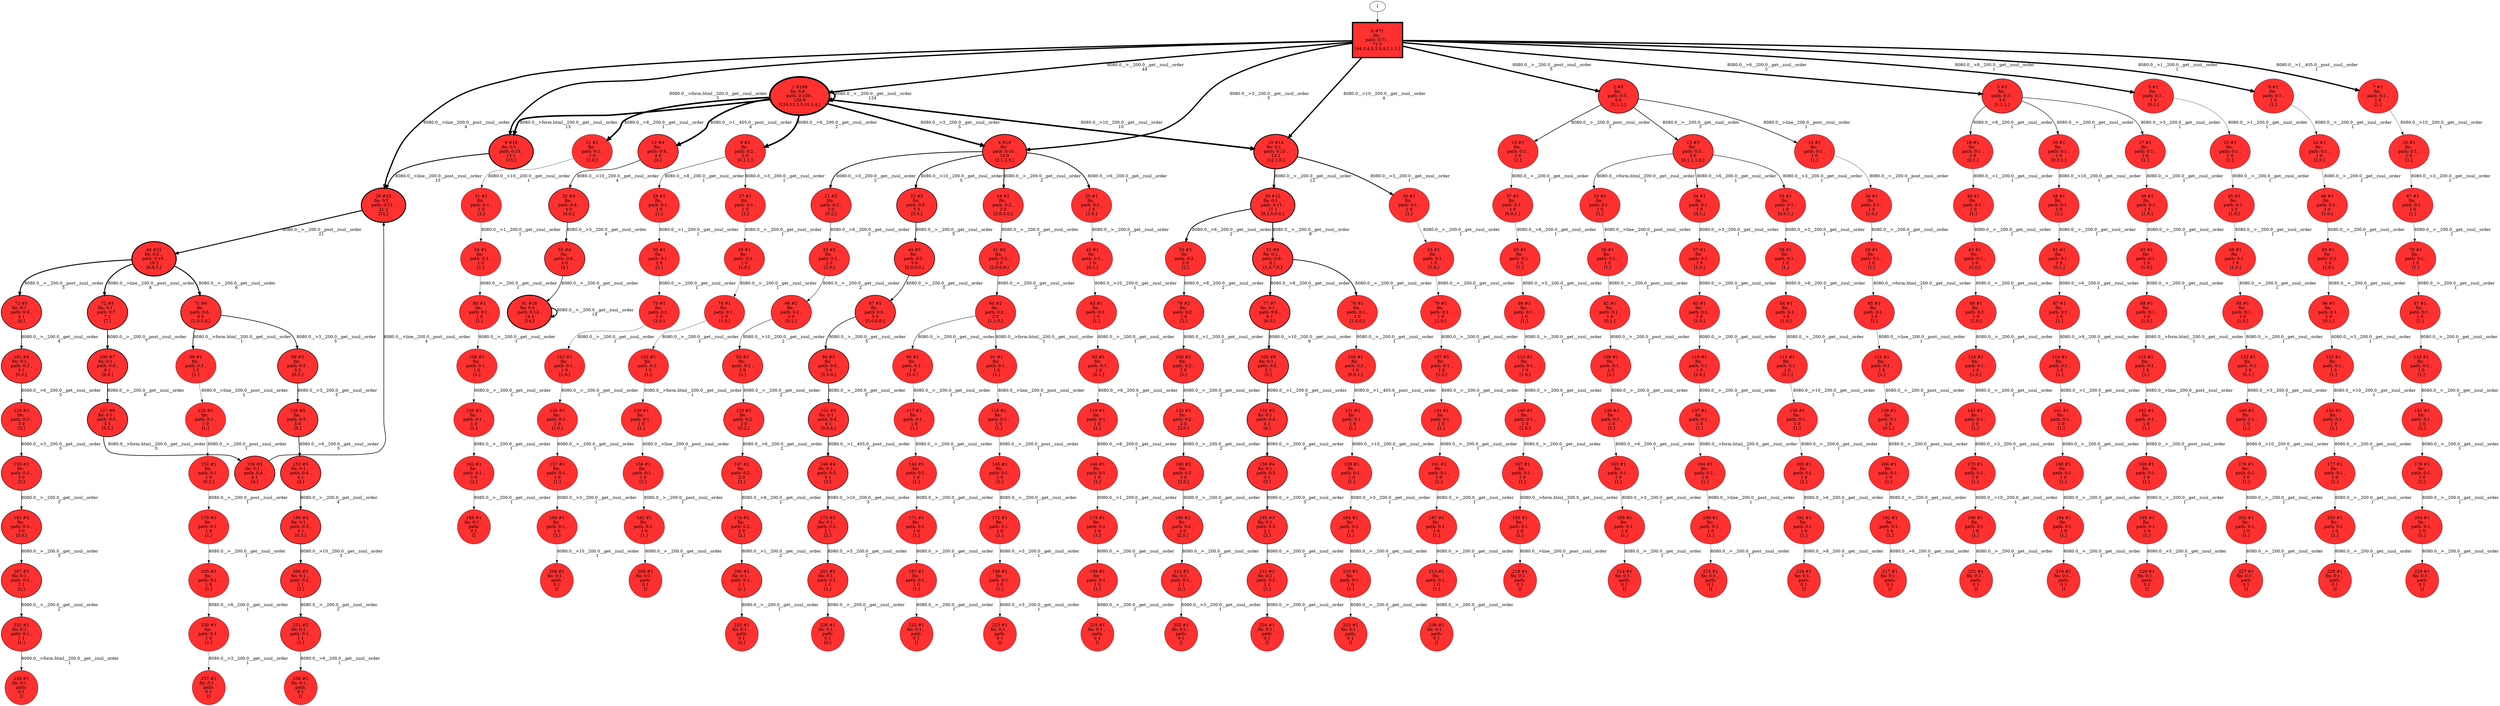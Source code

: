 // produced with flexfringe // 
digraph DFA {
	0 [label="root" shape=box];
		I -> 0;
	0 [ label="0 #71
fin: 
 path: 0:71 , 
71 0
[44,3,4,5,3,5,4,1,1,1,]" , style=filled, fillcolor="firebrick1", width=1.66329, height=1.66329, penwidth=4.27667];
		0 -> 1 [label="8080.0__>__200.0__get__zuul__order
44 " , penwidth=4.27667 ];
		0 -> 8 [label="8080.0__>form.html__200.0__get__zuul__order
3 " , penwidth=4.27667 ];
		0 -> 26 [label="8080.0__>line__200.0__post__zuul__order
4 " , penwidth=4.27667 ];
		0 -> 2 [label="8080.0__>__200.0__post__zuul__order
5 " , penwidth=4.27667 ];
		0 -> 3 [label="8080.0__>6__200.0__get__zuul__order
3 " , penwidth=4.27667 ];
		0 -> 4 [label="8080.0__>3__200.0__get__zuul__order
5 " , penwidth=4.27667 ];
		0 -> 10 [label="8080.0__>10__200.0__get__zuul__order
4 " , penwidth=4.27667 ];
		0 -> 5 [label="8080.0__>8__200.0__get__zuul__order
1 " , penwidth=4.27667 ];
		0 -> 6 [label="8080.0__>1__200.0__get__zuul__order
1 " , penwidth=4.27667 ];
		0 -> 7 [label="8080.0__>1__405.0__post__zuul__order
1 " , penwidth=4.27667 ];
	1 [ label="1 #168
fin: 0:9 , 
 path: 0:159 , 
159 9
[124,13,2,5,10,1,4,]" , style=filled, fillcolor="firebrick1", width=1.81318, height=1.81318, penwidth=5.1299];
		1 -> 1 [label="8080.0__>__200.0__get__zuul__order
124 " , penwidth=5.1299 ];
		1 -> 8 [label="8080.0__>form.html__200.0__get__zuul__order
13 " , penwidth=5.1299 ];
		1 -> 9 [label="8080.0__>6__200.0__get__zuul__order
2 " , penwidth=5.1299 ];
		1 -> 4 [label="8080.0__>3__200.0__get__zuul__order
5 " , penwidth=5.1299 ];
		1 -> 10 [label="8080.0__>10__200.0__get__zuul__order
10 " , penwidth=5.1299 ];
		1 -> 11 [label="8080.0__>8__200.0__get__zuul__order
1 " , penwidth=5.1299 ];
		1 -> 12 [label="8080.0__>1__405.0__post__zuul__order
4 " , penwidth=5.1299 ];
	2 [ label="2 #5
fin: 
 path: 0:5 , 
5 0
[3,1,1,]" , style=filled, fillcolor="firebrick1", width=1.02667, height=1.02667, penwidth=1.79176];
		2 -> 13 [label="8080.0__>__200.0__get__zuul__order
3 " , penwidth=1.79176 ];
		2 -> 14 [label="8080.0__>line__200.0__post__zuul__order
1 " , penwidth=1.79176 ];
		2 -> 15 [label="8080.0__>__200.0__post__zuul__order
1 " , penwidth=1.79176 ];
	3 [ label="3 #3
fin: 
 path: 0:3 , 
3 0
[1,1,1,]" , style=filled, fillcolor="firebrick1", width=0.869742, height=0.869742, penwidth=1.38629];
		3 -> 16 [label="8080.0__>__200.0__get__zuul__order
1 " , penwidth=1.38629 ];
		3 -> 17 [label="8080.0__>3__200.0__get__zuul__order
1 " , penwidth=1.38629 ];
		3 -> 18 [label="8080.0__>8__200.0__get__zuul__order
1 " , penwidth=1.38629 ];
	4 [ label="4 #10
fin: 
 path: 0:10 , 
10 0
[2,1,2,5,]" , style=filled, fillcolor="firebrick1", width=1.22316, height=1.22316, penwidth=2.3979];
		4 -> 19 [label="8080.0__>__200.0__get__zuul__order
2 " , penwidth=2.3979 ];
		4 -> 20 [label="8080.0__>6__200.0__get__zuul__order
1 " , penwidth=2.3979 ];
		4 -> 21 [label="8080.0__>3__200.0__get__zuul__order
2 " , penwidth=2.3979 ];
		4 -> 22 [label="8080.0__>10__200.0__get__zuul__order
5 " , penwidth=2.3979 ];
	5 [ label="5 #1
fin: 
 path: 0:1 , 
1 0
[0,1,]" , style=filled, fillcolor="firebrick1", width=0.526589, height=0.526589, penwidth=0.693147];
		5 -> 23 [label="8080.0__>1__200.0__get__zuul__order
1 " , penwidth=0.693147 ];
	6 [ label="6 #1
fin: 
 path: 0:1 , 
1 0
[1,]" , style=filled, fillcolor="firebrick1", width=0.526589, height=0.526589, penwidth=0.693147];
		6 -> 24 [label="8080.0__>__200.0__get__zuul__order
1 " , penwidth=0.693147 ];
	7 [ label="7 #1
fin: 
 path: 0:1 , 
1 0
[1,]" , style=filled, fillcolor="firebrick1", width=0.526589, height=0.526589, penwidth=0.693147];
		7 -> 25 [label="8080.0__>10__200.0__get__zuul__order
1 " , penwidth=0.693147 ];
	8 [ label="8 #16
fin: 0:1 , 
 path: 0:15 , 
15 1
[15,]" , style=filled, fillcolor="firebrick1", width=1.3437, height=1.3437, penwidth=2.83321];
		8 -> 26 [label="8080.0__>line__200.0__post__zuul__order
15 " , penwidth=2.83321 ];
	9 [ label="9 #2
fin: 
 path: 0:2 , 
2 0
[0,1,1,]" , style=filled, fillcolor="firebrick1", width=0.741276, height=0.741276, penwidth=1.09861];
		9 -> 27 [label="8080.0__>3__200.0__get__zuul__order
1 " , penwidth=1.09861 ];
		9 -> 28 [label="8080.0__>8__200.0__get__zuul__order
1 " , penwidth=1.09861 ];
	10 [ label="10 #14
fin: 0:1 , 
 path: 0:13 , 
13 1
[12,1,0,]" , style=filled, fillcolor="firebrick1", width=1.31051, height=1.31051, penwidth=2.70805];
		10 -> 29 [label="8080.0__>__200.0__get__zuul__order
12 " , penwidth=2.70805 ];
		10 -> 30 [label="8080.0__>3__200.0__get__zuul__order
1 " , penwidth=2.70805 ];
	12 [ label="12 #4
fin: 
 path: 0:4 , 
4 0
[4,]" , style=filled, fillcolor="firebrick1", width=0.959135, height=0.959135, penwidth=1.60944];
		12 -> 32 [label="8080.0__>10__200.0__get__zuul__order
4 " , penwidth=1.60944 ];
	13 [ label="13 #3
fin: 
 path: 0:3 , 
3 0
[0,1,1,1,0,]" , style=filled, fillcolor="firebrick1", width=0.869742, height=0.869742, penwidth=1.38629];
		13 -> 33 [label="8080.0__>form.html__200.0__get__zuul__order
1 " , penwidth=1.38629 ];
		13 -> 34 [label="8080.0__>6__200.0__get__zuul__order
1 " , penwidth=1.38629 ];
		13 -> 35 [label="8080.0__>3__200.0__get__zuul__order
1 " , penwidth=1.38629 ];
	14 [ label="14 #1
fin: 
 path: 0:1 , 
1 0
[1,]" , style=filled, fillcolor="firebrick1", width=0.526589, height=0.526589, penwidth=0.693147];
		14 -> 36 [label="8080.0__>__200.0__post__zuul__order
1 " , penwidth=0.693147 ];
	15 [ label="15 #1
fin: 
 path: 0:1 , 
1 0
[1,]" , style=filled, fillcolor="firebrick1", width=0.526589, height=0.526589, penwidth=0.693147];
		15 -> 37 [label="8080.0__>__200.0__get__zuul__order
1 " , penwidth=0.693147 ];
	16 [ label="16 #1
fin: 
 path: 0:1 , 
1 0
[0,0,1,]" , style=filled, fillcolor="firebrick1", width=0.526589, height=0.526589, penwidth=0.693147];
		16 -> 38 [label="8080.0__>10__200.0__get__zuul__order
1 " , penwidth=0.693147 ];
	17 [ label="17 #1
fin: 
 path: 0:1 , 
1 0
[1,]" , style=filled, fillcolor="firebrick1", width=0.526589, height=0.526589, penwidth=0.693147];
		17 -> 39 [label="8080.0__>__200.0__get__zuul__order
1 " , penwidth=0.693147 ];
	18 [ label="18 #1
fin: 
 path: 0:1 , 
1 0
[0,1,]" , style=filled, fillcolor="firebrick1", width=0.526589, height=0.526589, penwidth=0.693147];
		18 -> 40 [label="8080.0__>1__200.0__get__zuul__order
1 " , penwidth=0.693147 ];
	19 [ label="19 #2
fin: 
 path: 0:2 , 
2 0
[2,0,0,0,]" , style=filled, fillcolor="firebrick1", width=0.741276, height=0.741276, penwidth=1.09861];
		19 -> 41 [label="8080.0__>__200.0__get__zuul__order
2 " , penwidth=1.09861 ];
	20 [ label="20 #1
fin: 
 path: 0:1 , 
1 0
[1,0,]" , style=filled, fillcolor="firebrick1", width=0.526589, height=0.526589, penwidth=0.693147];
		20 -> 42 [label="8080.0__>__200.0__get__zuul__order
1 " , penwidth=0.693147 ];
	21 [ label="21 #2
fin: 
 path: 0:2 , 
2 0
[0,2,]" , style=filled, fillcolor="firebrick1", width=0.741276, height=0.741276, penwidth=1.09861];
		21 -> 43 [label="8080.0__>6__200.0__get__zuul__order
2 " , penwidth=1.09861 ];
	22 [ label="22 #5
fin: 
 path: 0:5 , 
5 0
[5,0,]" , style=filled, fillcolor="firebrick1", width=1.02667, height=1.02667, penwidth=1.79176];
		22 -> 44 [label="8080.0__>__200.0__get__zuul__order
5 " , penwidth=1.79176 ];
	30 [ label="30 #1
fin: 
 path: 0:1 , 
1 0
[1,]" , style=filled, fillcolor="firebrick1", width=0.526589, height=0.526589, penwidth=0.693147];
		30 -> 53 [label="8080.0__>__200.0__get__zuul__order
1 " , penwidth=0.693147 ];
	23 [ label="23 #1
fin: 
 path: 0:1 , 
1 0
[1,]" , style=filled, fillcolor="firebrick1", width=0.526589, height=0.526589, penwidth=0.693147];
		23 -> 45 [label="8080.0__>__200.0__get__zuul__order
1 " , penwidth=0.693147 ];
	24 [ label="24 #1
fin: 
 path: 0:1 , 
1 0
[1,0,]" , style=filled, fillcolor="firebrick1", width=0.526589, height=0.526589, penwidth=0.693147];
		24 -> 46 [label="8080.0__>__200.0__get__zuul__order
1 " , penwidth=0.693147 ];
	25 [ label="25 #1
fin: 
 path: 0:1 , 
1 0
[1,]" , style=filled, fillcolor="firebrick1", width=0.526589, height=0.526589, penwidth=0.693147];
		25 -> 47 [label="8080.0__>3__200.0__get__zuul__order
1 " , penwidth=0.693147 ];
	11 [ label="11 #1
fin: 
 path: 0:1 , 
1 0
[1,0,]" , style=filled, fillcolor="firebrick1", width=0.526589, height=0.526589, penwidth=0.693147];
		11 -> 31 [label="8080.0__>10__200.0__get__zuul__order
1 " , penwidth=0.693147 ];
	26 [ label="26 #23
fin: 0:2 , 
 path: 0:21 , 
21 2
[21,]" , style=filled, fillcolor="firebrick1", width=1.42985, height=1.42985, penwidth=3.17805];
		26 -> 48 [label="8080.0__>__200.0__post__zuul__order
21 " , penwidth=3.17805 ];
	27 [ label="27 #1
fin: 
 path: 0:1 , 
1 0
[1,]" , style=filled, fillcolor="firebrick1", width=0.526589, height=0.526589, penwidth=0.693147];
		27 -> 49 [label="8080.0__>__200.0__get__zuul__order
1 " , penwidth=0.693147 ];
	28 [ label="28 #1
fin: 
 path: 0:1 , 
1 0
[1,]" , style=filled, fillcolor="firebrick1", width=0.526589, height=0.526589, penwidth=0.693147];
		28 -> 50 [label="8080.0__>1__200.0__get__zuul__order
1 " , penwidth=0.693147 ];
	29 [ label="29 #12
fin: 0:1 , 
 path: 0:11 , 
11 1
[9,2,0,0,0,]" , style=filled, fillcolor="firebrick1", width=1.27115, height=1.27115, penwidth=2.56495];
		29 -> 51 [label="8080.0__>__200.0__get__zuul__order
9 " , penwidth=2.56495 ];
		29 -> 52 [label="8080.0__>6__200.0__get__zuul__order
2 " , penwidth=2.56495 ];
	32 [ label="32 #4
fin: 
 path: 0:4 , 
4 0
[4,0,]" , style=filled, fillcolor="firebrick1", width=0.959135, height=0.959135, penwidth=1.60944];
		32 -> 55 [label="8080.0__>3__200.0__get__zuul__order
4 " , penwidth=1.60944 ];
	33 [ label="33 #1
fin: 
 path: 0:1 , 
1 0
[1,]" , style=filled, fillcolor="firebrick1", width=0.526589, height=0.526589, penwidth=0.693147];
		33 -> 56 [label="8080.0__>line__200.0__post__zuul__order
1 " , penwidth=0.693147 ];
	34 [ label="34 #1
fin: 
 path: 0:1 , 
1 0
[0,1,]" , style=filled, fillcolor="firebrick1", width=0.526589, height=0.526589, penwidth=0.693147];
		34 -> 57 [label="8080.0__>3__200.0__get__zuul__order
1 " , penwidth=0.693147 ];
	35 [ label="35 #1
fin: 
 path: 0:1 , 
1 0
[0,0,1,]" , style=filled, fillcolor="firebrick1", width=0.526589, height=0.526589, penwidth=0.693147];
		35 -> 58 [label="8080.0__>3__200.0__get__zuul__order
1 " , penwidth=0.693147 ];
	36 [ label="36 #1
fin: 
 path: 0:1 , 
1 0
[1,0,]" , style=filled, fillcolor="firebrick1", width=0.526589, height=0.526589, penwidth=0.693147];
		36 -> 59 [label="8080.0__>__200.0__get__zuul__order
1 " , penwidth=0.693147 ];
	37 [ label="37 #1
fin: 
 path: 0:1 , 
1 0
[0,0,1,]" , style=filled, fillcolor="firebrick1", width=0.526589, height=0.526589, penwidth=0.693147];
		37 -> 60 [label="8080.0__>6__200.0__get__zuul__order
1 " , penwidth=0.693147 ];
	38 [ label="38 #1
fin: 
 path: 0:1 , 
1 0
[1,]" , style=filled, fillcolor="firebrick1", width=0.526589, height=0.526589, penwidth=0.693147];
		38 -> 61 [label="8080.0__>__200.0__get__zuul__order
1 " , penwidth=0.693147 ];
	39 [ label="39 #1
fin: 
 path: 0:1 , 
1 0
[1,0,]" , style=filled, fillcolor="firebrick1", width=0.526589, height=0.526589, penwidth=0.693147];
		39 -> 62 [label="8080.0__>__200.0__get__zuul__order
1 " , penwidth=0.693147 ];
	40 [ label="40 #1
fin: 
 path: 0:1 , 
1 0
[1,]" , style=filled, fillcolor="firebrick1", width=0.526589, height=0.526589, penwidth=0.693147];
		40 -> 63 [label="8080.0__>__200.0__get__zuul__order
1 " , penwidth=0.693147 ];
	41 [ label="41 #2
fin: 
 path: 0:2 , 
2 0
[2,0,0,0,]" , style=filled, fillcolor="firebrick1", width=0.741276, height=0.741276, penwidth=1.09861];
		41 -> 64 [label="8080.0__>__200.0__get__zuul__order
2 " , penwidth=1.09861 ];
	42 [ label="42 #1
fin: 
 path: 0:1 , 
1 0
[0,1,]" , style=filled, fillcolor="firebrick1", width=0.526589, height=0.526589, penwidth=0.693147];
		42 -> 65 [label="8080.0__>10__200.0__get__zuul__order
1 " , penwidth=0.693147 ];
	43 [ label="43 #2
fin: 
 path: 0:2 , 
2 0
[2,0,]" , style=filled, fillcolor="firebrick1", width=0.741276, height=0.741276, penwidth=1.09861];
		43 -> 66 [label="8080.0__>__200.0__get__zuul__order
2 " , penwidth=1.09861 ];
	44 [ label="44 #5
fin: 
 path: 0:5 , 
5 0
[5,0,0,0,]" , style=filled, fillcolor="firebrick1", width=1.02667, height=1.02667, penwidth=1.79176];
		44 -> 67 [label="8080.0__>__200.0__get__zuul__order
5 " , penwidth=1.79176 ];
	53 [ label="53 #1
fin: 
 path: 0:1 , 
1 0
[1,0,]" , style=filled, fillcolor="firebrick1", width=0.526589, height=0.526589, penwidth=0.693147];
		53 -> 79 [label="8080.0__>__200.0__get__zuul__order
1 " , penwidth=0.693147 ];
	45 [ label="45 #1
fin: 
 path: 0:1 , 
1 0
[1,0,]" , style=filled, fillcolor="firebrick1", width=0.526589, height=0.526589, penwidth=0.693147];
		45 -> 68 [label="8080.0__>__200.0__get__zuul__order
1 " , penwidth=0.693147 ];
	46 [ label="46 #1
fin: 
 path: 0:1 , 
1 0
[1,0,]" , style=filled, fillcolor="firebrick1", width=0.526589, height=0.526589, penwidth=0.693147];
		46 -> 69 [label="8080.0__>__200.0__get__zuul__order
1 " , penwidth=0.693147 ];
	47 [ label="47 #1
fin: 
 path: 0:1 , 
1 0
[1,]" , style=filled, fillcolor="firebrick1", width=0.526589, height=0.526589, penwidth=0.693147];
		47 -> 70 [label="8080.0__>__200.0__get__zuul__order
1 " , penwidth=0.693147 ];
	31 [ label="31 #1
fin: 
 path: 0:1 , 
1 0
[1,]" , style=filled, fillcolor="firebrick1", width=0.526589, height=0.526589, penwidth=0.693147];
		31 -> 54 [label="8080.0__>1__200.0__get__zuul__order
1 " , penwidth=0.693147 ];
	48 [ label="48 #21
fin: 0:2 , 
 path: 0:19 , 
19 2
[6,8,5,]" , style=filled, fillcolor="firebrick1", width=1.4088, height=1.4088, penwidth=3.09104];
		48 -> 71 [label="8080.0__>__200.0__get__zuul__order
6 " , penwidth=3.09104 ];
		48 -> 72 [label="8080.0__>line__200.0__post__zuul__order
8 " , penwidth=3.09104 ];
		48 -> 73 [label="8080.0__>__200.0__post__zuul__order
5 " , penwidth=3.09104 ];
	49 [ label="49 #1
fin: 
 path: 0:1 , 
1 0
[1,0,]" , style=filled, fillcolor="firebrick1", width=0.526589, height=0.526589, penwidth=0.693147];
		49 -> 74 [label="8080.0__>__200.0__get__zuul__order
1 " , penwidth=0.693147 ];
	50 [ label="50 #1
fin: 
 path: 0:1 , 
1 0
[1,]" , style=filled, fillcolor="firebrick1", width=0.526589, height=0.526589, penwidth=0.693147];
		50 -> 75 [label="8080.0__>__200.0__get__zuul__order
1 " , penwidth=0.693147 ];
	51 [ label="51 #9
fin: 0:1 , 
 path: 0:8 , 
8 1
[1,0,7,0,]" , style=filled, fillcolor="firebrick1", width=1.19471, height=1.19471, penwidth=2.30259];
		51 -> 76 [label="8080.0__>__200.0__get__zuul__order
1 " , penwidth=2.30259 ];
		51 -> 77 [label="8080.0__>8__200.0__get__zuul__order
7 " , penwidth=2.30259 ];
	52 [ label="52 #2
fin: 
 path: 0:2 , 
2 0
[2,]" , style=filled, fillcolor="firebrick1", width=0.741276, height=0.741276, penwidth=1.09861];
		52 -> 78 [label="8080.0__>8__200.0__get__zuul__order
2 " , penwidth=1.09861 ];
	55 [ label="55 #4
fin: 
 path: 0:4 , 
4 0
[4,]" , style=filled, fillcolor="firebrick1", width=0.959135, height=0.959135, penwidth=1.60944];
		55 -> 81 [label="8080.0__>__200.0__get__zuul__order
4 " , penwidth=1.60944 ];
	98 [ label="98 #1
fin: 
 path: 0:1 , 
1 0
[1,]" , style=filled, fillcolor="firebrick1", width=0.526589, height=0.526589, penwidth=0.693147];
		98 -> 125 [label="8080.0__>line__200.0__post__zuul__order
1 " , penwidth=0.693147 ];
	56 [ label="56 #1
fin: 
 path: 0:1 , 
1 0
[1,]" , style=filled, fillcolor="firebrick1", width=0.526589, height=0.526589, penwidth=0.693147];
		56 -> 82 [label="8080.0__>__200.0__post__zuul__order
1 " , penwidth=0.693147 ];
	57 [ label="57 #1
fin: 
 path: 0:1 , 
1 0
[1,0,]" , style=filled, fillcolor="firebrick1", width=0.526589, height=0.526589, penwidth=0.693147];
		57 -> 83 [label="8080.0__>__200.0__get__zuul__order
1 " , penwidth=0.693147 ];
	58 [ label="58 #1
fin: 
 path: 0:1 , 
1 0
[1,]" , style=filled, fillcolor="firebrick1", width=0.526589, height=0.526589, penwidth=0.693147];
		58 -> 84 [label="8080.0__>6__200.0__get__zuul__order
1 " , penwidth=0.693147 ];
	59 [ label="59 #1
fin: 
 path: 0:1 , 
1 0
[1,]" , style=filled, fillcolor="firebrick1", width=0.526589, height=0.526589, penwidth=0.693147];
		59 -> 85 [label="8080.0__>form.html__200.0__get__zuul__order
1 " , penwidth=0.693147 ];
	60 [ label="60 #1
fin: 
 path: 0:1 , 
1 0
[1,]" , style=filled, fillcolor="firebrick1", width=0.526589, height=0.526589, penwidth=0.693147];
		60 -> 86 [label="8080.0__>3__200.0__get__zuul__order
1 " , penwidth=0.693147 ];
	61 [ label="61 #1
fin: 
 path: 0:1 , 
1 0
[0,1,]" , style=filled, fillcolor="firebrick1", width=0.526589, height=0.526589, penwidth=0.693147];
		61 -> 87 [label="8080.0__>6__200.0__get__zuul__order
1 " , penwidth=0.693147 ];
	62 [ label="62 #1
fin: 
 path: 0:1 , 
1 0
[1,0,]" , style=filled, fillcolor="firebrick1", width=0.526589, height=0.526589, penwidth=0.693147];
		62 -> 88 [label="8080.0__>__200.0__get__zuul__order
1 " , penwidth=0.693147 ];
	63 [ label="63 #1
fin: 
 path: 0:1 , 
1 0
[1,0,]" , style=filled, fillcolor="firebrick1", width=0.526589, height=0.526589, penwidth=0.693147];
		63 -> 89 [label="8080.0__>__200.0__get__zuul__order
1 " , penwidth=0.693147 ];
	64 [ label="64 #2
fin: 
 path: 0:2 , 
2 0
[1,1,0,]" , style=filled, fillcolor="firebrick1", width=0.741276, height=0.741276, penwidth=1.09861];
		64 -> 90 [label="8080.0__>__200.0__get__zuul__order
1 " , penwidth=1.09861 ];
		64 -> 91 [label="8080.0__>form.html__200.0__get__zuul__order
1 " , penwidth=1.09861 ];
	65 [ label="65 #1
fin: 
 path: 0:1 , 
1 0
[1,]" , style=filled, fillcolor="firebrick1", width=0.526589, height=0.526589, penwidth=0.693147];
		65 -> 92 [label="8080.0__>__200.0__get__zuul__order
1 " , penwidth=0.693147 ];
	66 [ label="66 #2
fin: 
 path: 0:2 , 
2 0
[0,2,]" , style=filled, fillcolor="firebrick1", width=0.741276, height=0.741276, penwidth=1.09861];
		66 -> 93 [label="8080.0__>10__200.0__get__zuul__order
2 " , penwidth=1.09861 ];
	67 [ label="67 #5
fin: 
 path: 0:5 , 
5 0
[5,0,0,0,]" , style=filled, fillcolor="firebrick1", width=1.02667, height=1.02667, penwidth=1.79176];
		67 -> 94 [label="8080.0__>__200.0__get__zuul__order
5 " , penwidth=1.79176 ];
	76 [ label="76 #1
fin: 
 path: 0:1 , 
1 0
[1,0,0,]" , style=filled, fillcolor="firebrick1", width=0.526589, height=0.526589, penwidth=0.693147];
		76 -> 104 [label="8080.0__>__200.0__get__zuul__order
1 " , penwidth=0.693147 ];
	79 [ label="79 #1
fin: 
 path: 0:1 , 
1 0
[1,0,]" , style=filled, fillcolor="firebrick1", width=0.526589, height=0.526589, penwidth=0.693147];
		79 -> 107 [label="8080.0__>__200.0__get__zuul__order
1 " , penwidth=0.693147 ];
	68 [ label="68 #1
fin: 
 path: 0:1 , 
1 0
[1,0,]" , style=filled, fillcolor="firebrick1", width=0.526589, height=0.526589, penwidth=0.693147];
		68 -> 95 [label="8080.0__>__200.0__get__zuul__order
1 " , penwidth=0.693147 ];
	69 [ label="69 #1
fin: 
 path: 0:1 , 
1 0
[1,0,]" , style=filled, fillcolor="firebrick1", width=0.526589, height=0.526589, penwidth=0.693147];
		69 -> 96 [label="8080.0__>__200.0__get__zuul__order
1 " , penwidth=0.693147 ];
	70 [ label="70 #1
fin: 
 path: 0:1 , 
1 0
[1,]" , style=filled, fillcolor="firebrick1", width=0.526589, height=0.526589, penwidth=0.693147];
		70 -> 97 [label="8080.0__>__200.0__get__zuul__order
1 " , penwidth=0.693147 ];
	54 [ label="54 #1
fin: 
 path: 0:1 , 
1 0
[1,]" , style=filled, fillcolor="firebrick1", width=0.526589, height=0.526589, penwidth=0.693147];
		54 -> 80 [label="8080.0__>__200.0__get__zuul__order
1 " , penwidth=0.693147 ];
	71 [ label="71 #6
fin: 
 path: 0:6 , 
6 0
[1,0,5,0,]" , style=filled, fillcolor="firebrick1", width=1.08042, height=1.08042, penwidth=1.94591];
		71 -> 98 [label="8080.0__>form.html__200.0__get__zuul__order
1 " , penwidth=1.94591 ];
		71 -> 99 [label="8080.0__>3__200.0__get__zuul__order
5 " , penwidth=1.94591 ];
	72 [ label="72 #8
fin: 0:1 , 
 path: 0:7 , 
7 1
[7,]" , style=filled, fillcolor="firebrick1", width=1.16228, height=1.16228, penwidth=2.19722];
		72 -> 100 [label="8080.0__>__200.0__post__zuul__order
7 " , penwidth=2.19722 ];
	73 [ label="73 #5
fin: 0:1 , 
 path: 0:4 , 
4 1
[4,]" , style=filled, fillcolor="firebrick1", width=1.02667, height=1.02667, penwidth=1.79176];
		73 -> 101 [label="8080.0__>__200.0__get__zuul__order
4 " , penwidth=1.79176 ];
	74 [ label="74 #1
fin: 
 path: 0:1 , 
1 0
[1,0,]" , style=filled, fillcolor="firebrick1", width=0.526589, height=0.526589, penwidth=0.693147];
		74 -> 102 [label="8080.0__>__200.0__get__zuul__order
1 " , penwidth=0.693147 ];
	75 [ label="75 #1
fin: 
 path: 0:1 , 
1 0
[1,0,]" , style=filled, fillcolor="firebrick1", width=0.526589, height=0.526589, penwidth=0.693147];
		75 -> 103 [label="8080.0__>__200.0__get__zuul__order
1 " , penwidth=0.693147 ];
	77 [ label="77 #7
fin: 0:1 , 
 path: 0:6 , 
6 1
[6,0,]" , style=filled, fillcolor="firebrick1", width=1.12475, height=1.12475, penwidth=2.07944];
		77 -> 105 [label="8080.0__>10__200.0__get__zuul__order
6 " , penwidth=2.07944 ];
	78 [ label="78 #2
fin: 
 path: 0:2 , 
2 0
[2,]" , style=filled, fillcolor="firebrick1", width=0.741276, height=0.741276, penwidth=1.09861];
		78 -> 106 [label="8080.0__>1__200.0__get__zuul__order
2 " , penwidth=1.09861 ];
	81 [ label="81 #18
fin: 0:4 , 
 path: 0:14 , 
14 4
[14,]" , style=filled, fillcolor="firebrick1", width=1.37231, height=1.37231, penwidth=2.94444];
		81 -> 81 [label="8080.0__>__200.0__get__zuul__order
14 " , penwidth=2.94444 ];
	125 [ label="125 #1
fin: 
 path: 0:1 , 
1 0
[1,]" , style=filled, fillcolor="firebrick1", width=0.526589, height=0.526589, penwidth=0.693147];
		125 -> 152 [label="8080.0__>__200.0__post__zuul__order
1 " , penwidth=0.693147 ];
	82 [ label="82 #1
fin: 
 path: 0:1 , 
1 0
[0,1,]" , style=filled, fillcolor="firebrick1", width=0.526589, height=0.526589, penwidth=0.693147];
		82 -> 109 [label="8080.0__>__200.0__post__zuul__order
1 " , penwidth=0.693147 ];
	83 [ label="83 #1
fin: 
 path: 0:1 , 
1 0
[1,0,]" , style=filled, fillcolor="firebrick1", width=0.526589, height=0.526589, penwidth=0.693147];
		83 -> 110 [label="8080.0__>__200.0__get__zuul__order
1 " , penwidth=0.693147 ];
	84 [ label="84 #1
fin: 
 path: 0:1 , 
1 0
[1,0,]" , style=filled, fillcolor="firebrick1", width=0.526589, height=0.526589, penwidth=0.693147];
		84 -> 111 [label="8080.0__>__200.0__get__zuul__order
1 " , penwidth=0.693147 ];
	85 [ label="85 #1
fin: 
 path: 0:1 , 
1 0
[1,]" , style=filled, fillcolor="firebrick1", width=0.526589, height=0.526589, penwidth=0.693147];
		85 -> 112 [label="8080.0__>line__200.0__post__zuul__order
1 " , penwidth=0.693147 ];
	86 [ label="86 #1
fin: 
 path: 0:1 , 
1 0
[1,]" , style=filled, fillcolor="firebrick1", width=0.526589, height=0.526589, penwidth=0.693147];
		86 -> 113 [label="8080.0__>__200.0__get__zuul__order
1 " , penwidth=0.693147 ];
	87 [ label="87 #1
fin: 
 path: 0:1 , 
1 0
[1,]" , style=filled, fillcolor="firebrick1", width=0.526589, height=0.526589, penwidth=0.693147];
		87 -> 114 [label="8080.0__>8__200.0__get__zuul__order
1 " , penwidth=0.693147 ];
	88 [ label="88 #1
fin: 
 path: 0:1 , 
1 0
[1,0,]" , style=filled, fillcolor="firebrick1", width=0.526589, height=0.526589, penwidth=0.693147];
		88 -> 115 [label="8080.0__>form.html__200.0__get__zuul__order
1 " , penwidth=0.693147 ];
	89 [ label="89 #1
fin: 
 path: 0:1 , 
1 0
[1,0,]" , style=filled, fillcolor="firebrick1", width=0.526589, height=0.526589, penwidth=0.693147];
		89 -> 116 [label="8080.0__>__200.0__get__zuul__order
1 " , penwidth=0.693147 ];
	90 [ label="90 #1
fin: 
 path: 0:1 , 
1 0
[1,0,]" , style=filled, fillcolor="firebrick1", width=0.526589, height=0.526589, penwidth=0.693147];
		90 -> 117 [label="8080.0__>__200.0__get__zuul__order
1 " , penwidth=0.693147 ];
	91 [ label="91 #1
fin: 
 path: 0:1 , 
1 0
[1,]" , style=filled, fillcolor="firebrick1", width=0.526589, height=0.526589, penwidth=0.693147];
		91 -> 118 [label="8080.0__>line__200.0__post__zuul__order
1 " , penwidth=0.693147 ];
	92 [ label="92 #1
fin: 
 path: 0:1 , 
1 0
[0,1,]" , style=filled, fillcolor="firebrick1", width=0.526589, height=0.526589, penwidth=0.693147];
		92 -> 119 [label="8080.0__>6__200.0__get__zuul__order
1 " , penwidth=0.693147 ];
	93 [ label="93 #2
fin: 
 path: 0:2 , 
2 0
[2,]" , style=filled, fillcolor="firebrick1", width=0.741276, height=0.741276, penwidth=1.09861];
		93 -> 120 [label="8080.0__>__200.0__get__zuul__order
2 " , penwidth=1.09861 ];
	94 [ label="94 #5
fin: 
 path: 0:5 , 
5 0
[5,0,0,]" , style=filled, fillcolor="firebrick1", width=1.02667, height=1.02667, penwidth=1.79176];
		94 -> 121 [label="8080.0__>__200.0__get__zuul__order
5 " , penwidth=1.79176 ];
	104 [ label="104 #1
fin: 
 path: 0:1 , 
1 0
[0,0,1,]" , style=filled, fillcolor="firebrick1", width=0.526589, height=0.526589, penwidth=0.693147];
		104 -> 131 [label="8080.0__>1__405.0__post__zuul__order
1 " , penwidth=0.693147 ];
	107 [ label="107 #1
fin: 
 path: 0:1 , 
1 0
[1,0,]" , style=filled, fillcolor="firebrick1", width=0.526589, height=0.526589, penwidth=0.693147];
		107 -> 134 [label="8080.0__>__200.0__get__zuul__order
1 " , penwidth=0.693147 ];
	95 [ label="95 #1
fin: 
 path: 0:1 , 
1 0
[1,0,]" , style=filled, fillcolor="firebrick1", width=0.526589, height=0.526589, penwidth=0.693147];
		95 -> 122 [label="8080.0__>__200.0__get__zuul__order
1 " , penwidth=0.693147 ];
	96 [ label="96 #1
fin: 
 path: 0:1 , 
1 0
[0,1,]" , style=filled, fillcolor="firebrick1", width=0.526589, height=0.526589, penwidth=0.693147];
		96 -> 123 [label="8080.0__>3__200.0__get__zuul__order
1 " , penwidth=0.693147 ];
	97 [ label="97 #1
fin: 
 path: 0:1 , 
1 0
[1,]" , style=filled, fillcolor="firebrick1", width=0.526589, height=0.526589, penwidth=0.693147];
		97 -> 124 [label="8080.0__>__200.0__get__zuul__order
1 " , penwidth=0.693147 ];
	80 [ label="80 #1
fin: 
 path: 0:1 , 
1 0
[1,]" , style=filled, fillcolor="firebrick1", width=0.526589, height=0.526589, penwidth=0.693147];
		80 -> 108 [label="8080.0__>__200.0__get__zuul__order
1 " , penwidth=0.693147 ];
	99 [ label="99 #5
fin: 
 path: 0:5 , 
5 0
[0,5,]" , style=filled, fillcolor="firebrick1", width=1.02667, height=1.02667, penwidth=1.79176];
		99 -> 126 [label="8080.0__>3__200.0__get__zuul__order
5 " , penwidth=1.79176 ];
	100 [ label="100 #7
fin: 0:1 , 
 path: 0:6 , 
6 1
[6,0,]" , style=filled, fillcolor="firebrick1", width=1.12475, height=1.12475, penwidth=2.07944];
		100 -> 127 [label="8080.0__>__200.0__get__zuul__order
6 " , penwidth=2.07944 ];
	101 [ label="101 #4
fin: 0:1 , 
 path: 0:3 , 
3 1
[0,3,]" , style=filled, fillcolor="firebrick1", width=0.959135, height=0.959135, penwidth=1.60944];
		101 -> 128 [label="8080.0__>6__200.0__get__zuul__order
3 " , penwidth=1.60944 ];
	102 [ label="102 #1
fin: 
 path: 0:1 , 
1 0
[1,]" , style=filled, fillcolor="firebrick1", width=0.526589, height=0.526589, penwidth=0.693147];
		102 -> 129 [label="8080.0__>form.html__200.0__get__zuul__order
1 " , penwidth=0.693147 ];
	103 [ label="103 #1
fin: 
 path: 0:1 , 
1 0
[1,0,]" , style=filled, fillcolor="firebrick1", width=0.526589, height=0.526589, penwidth=0.693147];
		103 -> 130 [label="8080.0__>__200.0__get__zuul__order
1 " , penwidth=0.693147 ];
	105 [ label="105 #6
fin: 0:1 , 
 path: 0:5 , 
5 1
[5,]" , style=filled, fillcolor="firebrick1", width=1.08042, height=1.08042, penwidth=1.94591];
		105 -> 132 [label="8080.0__>1__200.0__get__zuul__order
5 " , penwidth=1.94591 ];
	106 [ label="106 #2
fin: 
 path: 0:2 , 
2 0
[2,]" , style=filled, fillcolor="firebrick1", width=0.741276, height=0.741276, penwidth=1.09861];
		106 -> 133 [label="8080.0__>__200.0__get__zuul__order
2 " , penwidth=1.09861 ];
	152 [ label="152 #1
fin: 
 path: 0:1 , 
1 0
[0,1,]" , style=filled, fillcolor="firebrick1", width=0.526589, height=0.526589, penwidth=0.693147];
		152 -> 179 [label="8080.0__>__200.0__post__zuul__order
1 " , penwidth=0.693147 ];
	109 [ label="109 #1
fin: 
 path: 0:1 , 
1 0
[1,]" , style=filled, fillcolor="firebrick1", width=0.526589, height=0.526589, penwidth=0.693147];
		109 -> 136 [label="8080.0__>__200.0__get__zuul__order
1 " , penwidth=0.693147 ];
	110 [ label="110 #1
fin: 
 path: 0:1 , 
1 0
[1,0,]" , style=filled, fillcolor="firebrick1", width=0.526589, height=0.526589, penwidth=0.693147];
		110 -> 137 [label="8080.0__>__200.0__get__zuul__order
1 " , penwidth=0.693147 ];
	111 [ label="111 #1
fin: 
 path: 0:1 , 
1 0
[0,1,]" , style=filled, fillcolor="firebrick1", width=0.526589, height=0.526589, penwidth=0.693147];
		111 -> 138 [label="8080.0__>10__200.0__get__zuul__order
1 " , penwidth=0.693147 ];
	112 [ label="112 #1
fin: 
 path: 0:1 , 
1 0
[1,]" , style=filled, fillcolor="firebrick1", width=0.526589, height=0.526589, penwidth=0.693147];
		112 -> 139 [label="8080.0__>__200.0__post__zuul__order
1 " , penwidth=0.693147 ];
	113 [ label="113 #1
fin: 
 path: 0:1 , 
1 0
[1,0,]" , style=filled, fillcolor="firebrick1", width=0.526589, height=0.526589, penwidth=0.693147];
		113 -> 140 [label="8080.0__>__200.0__get__zuul__order
1 " , penwidth=0.693147 ];
	114 [ label="114 #1
fin: 
 path: 0:1 , 
1 0
[1,]" , style=filled, fillcolor="firebrick1", width=0.526589, height=0.526589, penwidth=0.693147];
		114 -> 141 [label="8080.0__>1__200.0__get__zuul__order
1 " , penwidth=0.693147 ];
	115 [ label="115 #1
fin: 
 path: 0:1 , 
1 0
[1,]" , style=filled, fillcolor="firebrick1", width=0.526589, height=0.526589, penwidth=0.693147];
		115 -> 142 [label="8080.0__>line__200.0__post__zuul__order
1 " , penwidth=0.693147 ];
	116 [ label="116 #1
fin: 
 path: 0:1 , 
1 0
[1,0,]" , style=filled, fillcolor="firebrick1", width=0.526589, height=0.526589, penwidth=0.693147];
		116 -> 143 [label="8080.0__>__200.0__get__zuul__order
1 " , penwidth=0.693147 ];
	117 [ label="117 #1
fin: 
 path: 0:1 , 
1 0
[1,]" , style=filled, fillcolor="firebrick1", width=0.526589, height=0.526589, penwidth=0.693147];
		117 -> 144 [label="8080.0__>__200.0__get__zuul__order
1 " , penwidth=0.693147 ];
	118 [ label="118 #1
fin: 
 path: 0:1 , 
1 0
[1,]" , style=filled, fillcolor="firebrick1", width=0.526589, height=0.526589, penwidth=0.693147];
		118 -> 145 [label="8080.0__>__200.0__post__zuul__order
1 " , penwidth=0.693147 ];
	119 [ label="119 #1
fin: 
 path: 0:1 , 
1 0
[1,]" , style=filled, fillcolor="firebrick1", width=0.526589, height=0.526589, penwidth=0.693147];
		119 -> 146 [label="8080.0__>8__200.0__get__zuul__order
1 " , penwidth=0.693147 ];
	120 [ label="120 #2
fin: 
 path: 0:2 , 
2 0
[0,2,]" , style=filled, fillcolor="firebrick1", width=0.741276, height=0.741276, penwidth=1.09861];
		120 -> 147 [label="8080.0__>6__200.0__get__zuul__order
2 " , penwidth=1.09861 ];
	121 [ label="121 #5
fin: 0:1 , 
 path: 0:4 , 
4 1
[0,0,4,]" , style=filled, fillcolor="firebrick1", width=1.02667, height=1.02667, penwidth=1.79176];
		121 -> 148 [label="8080.0__>1__405.0__post__zuul__order
4 " , penwidth=1.79176 ];
	131 [ label="131 #1
fin: 
 path: 0:1 , 
1 0
[1,]" , style=filled, fillcolor="firebrick1", width=0.526589, height=0.526589, penwidth=0.693147];
		131 -> 158 [label="8080.0__>10__200.0__get__zuul__order
1 " , penwidth=0.693147 ];
	134 [ label="134 #1
fin: 
 path: 0:1 , 
1 0
[1,]" , style=filled, fillcolor="firebrick1", width=0.526589, height=0.526589, penwidth=0.693147];
		134 -> 161 [label="8080.0__>__200.0__get__zuul__order
1 " , penwidth=0.693147 ];
	122 [ label="122 #1
fin: 
 path: 0:1 , 
1 0
[0,1,]" , style=filled, fillcolor="firebrick1", width=0.526589, height=0.526589, penwidth=0.693147];
		122 -> 149 [label="8080.0__>3__200.0__get__zuul__order
1 " , penwidth=0.693147 ];
	123 [ label="123 #1
fin: 
 path: 0:1 , 
1 0
[1,]" , style=filled, fillcolor="firebrick1", width=0.526589, height=0.526589, penwidth=0.693147];
		123 -> 150 [label="8080.0__>10__200.0__get__zuul__order
1 " , penwidth=0.693147 ];
	124 [ label="124 #1
fin: 
 path: 0:1 , 
1 0
[1,]" , style=filled, fillcolor="firebrick1", width=0.526589, height=0.526589, penwidth=0.693147];
		124 -> 151 [label="8080.0__>__200.0__get__zuul__order
1 " , penwidth=0.693147 ];
	108 [ label="108 #1
fin: 
 path: 0:1 , 
1 0
[1,]" , style=filled, fillcolor="firebrick1", width=0.526589, height=0.526589, penwidth=0.693147];
		108 -> 135 [label="8080.0__>__200.0__get__zuul__order
1 " , penwidth=0.693147 ];
	126 [ label="126 #5
fin: 
 path: 0:5 , 
5 0
[5,]" , style=filled, fillcolor="firebrick1", width=1.02667, height=1.02667, penwidth=1.79176];
		126 -> 153 [label="8080.0__>6__200.0__get__zuul__order
5 " , penwidth=1.79176 ];
	127 [ label="127 #6
fin: 0:1 , 
 path: 0:5 , 
5 1
[5,0,]" , style=filled, fillcolor="firebrick1", width=1.08042, height=1.08042, penwidth=1.94591];
		127 -> 154 [label="8080.0__>form.html__200.0__get__zuul__order
5 " , penwidth=1.94591 ];
	128 [ label="128 #3
fin: 
 path: 0:3 , 
3 0
[3,]" , style=filled, fillcolor="firebrick1", width=0.869742, height=0.869742, penwidth=1.38629];
		128 -> 155 [label="8080.0__>3__200.0__get__zuul__order
3 " , penwidth=1.38629 ];
	129 [ label="129 #1
fin: 
 path: 0:1 , 
1 0
[1,]" , style=filled, fillcolor="firebrick1", width=0.526589, height=0.526589, penwidth=0.693147];
		129 -> 156 [label="8080.0__>line__200.0__post__zuul__order
1 " , penwidth=0.693147 ];
	130 [ label="130 #1
fin: 
 path: 0:1 , 
1 0
[1,0,]" , style=filled, fillcolor="firebrick1", width=0.526589, height=0.526589, penwidth=0.693147];
		130 -> 157 [label="8080.0__>__200.0__get__zuul__order
1 " , penwidth=0.693147 ];
	132 [ label="132 #5
fin: 0:1 , 
 path: 0:4 , 
4 1
[4,]" , style=filled, fillcolor="firebrick1", width=1.02667, height=1.02667, penwidth=1.79176];
		132 -> 159 [label="8080.0__>__200.0__get__zuul__order
4 " , penwidth=1.79176 ];
	133 [ label="133 #2
fin: 
 path: 0:2 , 
2 0
[2,0,]" , style=filled, fillcolor="firebrick1", width=0.741276, height=0.741276, penwidth=1.09861];
		133 -> 160 [label="8080.0__>__200.0__get__zuul__order
2 " , penwidth=1.09861 ];
	179 [ label="179 #1
fin: 
 path: 0:1 , 
1 0
[1,]" , style=filled, fillcolor="firebrick1", width=0.526589, height=0.526589, penwidth=0.693147];
		179 -> 205 [label="8080.0__>__200.0__get__zuul__order
1 " , penwidth=0.693147 ];
	136 [ label="136 #1
fin: 
 path: 0:1 , 
1 0
[1,]" , style=filled, fillcolor="firebrick1", width=0.526589, height=0.526589, penwidth=0.693147];
		136 -> 163 [label="8080.0__>6__200.0__get__zuul__order
1 " , penwidth=0.693147 ];
	137 [ label="137 #1
fin: 
 path: 0:1 , 
1 0
[1,]" , style=filled, fillcolor="firebrick1", width=0.526589, height=0.526589, penwidth=0.693147];
		137 -> 164 [label="8080.0__>form.html__200.0__get__zuul__order
1 " , penwidth=0.693147 ];
	138 [ label="138 #1
fin: 
 path: 0:1 , 
1 0
[1,]" , style=filled, fillcolor="firebrick1", width=0.526589, height=0.526589, penwidth=0.693147];
		138 -> 165 [label="8080.0__>__200.0__get__zuul__order
1 " , penwidth=0.693147 ];
	139 [ label="139 #1
fin: 
 path: 0:1 , 
1 0
[0,1,]" , style=filled, fillcolor="firebrick1", width=0.526589, height=0.526589, penwidth=0.693147];
		139 -> 166 [label="8080.0__>__200.0__post__zuul__order
1 " , penwidth=0.693147 ];
	140 [ label="140 #1
fin: 
 path: 0:1 , 
1 0
[1,0,]" , style=filled, fillcolor="firebrick1", width=0.526589, height=0.526589, penwidth=0.693147];
		140 -> 167 [label="8080.0__>__200.0__get__zuul__order
1 " , penwidth=0.693147 ];
	141 [ label="141 #1
fin: 
 path: 0:1 , 
1 0
[1,]" , style=filled, fillcolor="firebrick1", width=0.526589, height=0.526589, penwidth=0.693147];
		141 -> 168 [label="8080.0__>__200.0__get__zuul__order
1 " , penwidth=0.693147 ];
	142 [ label="142 #1
fin: 
 path: 0:1 , 
1 0
[1,]" , style=filled, fillcolor="firebrick1", width=0.526589, height=0.526589, penwidth=0.693147];
		142 -> 169 [label="8080.0__>__200.0__post__zuul__order
1 " , penwidth=0.693147 ];
	143 [ label="143 #1
fin: 
 path: 0:1 , 
1 0
[1,]" , style=filled, fillcolor="firebrick1", width=0.526589, height=0.526589, penwidth=0.693147];
		143 -> 170 [label="8080.0__>3__200.0__get__zuul__order
1 " , penwidth=0.693147 ];
	144 [ label="144 #1
fin: 
 path: 0:1 , 
1 0
[1,]" , style=filled, fillcolor="firebrick1", width=0.526589, height=0.526589, penwidth=0.693147];
		144 -> 171 [label="8080.0__>__200.0__get__zuul__order
1 " , penwidth=0.693147 ];
	145 [ label="145 #1
fin: 
 path: 0:1 , 
1 0
[1,]" , style=filled, fillcolor="firebrick1", width=0.526589, height=0.526589, penwidth=0.693147];
		145 -> 172 [label="8080.0__>__200.0__get__zuul__order
1 " , penwidth=0.693147 ];
	146 [ label="146 #1
fin: 
 path: 0:1 , 
1 0
[1,]" , style=filled, fillcolor="firebrick1", width=0.526589, height=0.526589, penwidth=0.693147];
		146 -> 173 [label="8080.0__>1__200.0__get__zuul__order
1 " , penwidth=0.693147 ];
	147 [ label="147 #2
fin: 
 path: 0:2 , 
2 0
[2,]" , style=filled, fillcolor="firebrick1", width=0.741276, height=0.741276, penwidth=1.09861];
		147 -> 174 [label="8080.0__>8__200.0__get__zuul__order
2 " , penwidth=1.09861 ];
	148 [ label="148 #4
fin: 0:1 , 
 path: 0:3 , 
3 1
[3,]" , style=filled, fillcolor="firebrick1", width=0.959135, height=0.959135, penwidth=1.60944];
		148 -> 175 [label="8080.0__>10__200.0__get__zuul__order
3 " , penwidth=1.60944 ];
	158 [ label="158 #1
fin: 
 path: 0:1 , 
1 0
[1,]" , style=filled, fillcolor="firebrick1", width=0.526589, height=0.526589, penwidth=0.693147];
		158 -> 184 [label="8080.0__>3__200.0__get__zuul__order
1 " , penwidth=0.693147 ];
	161 [ label="161 #1
fin: 
 path: 0:1 , 
1 0
[1,]" , style=filled, fillcolor="firebrick1", width=0.526589, height=0.526589, penwidth=0.693147];
		161 -> 187 [label="8080.0__>__200.0__get__zuul__order
1 " , penwidth=0.693147 ];
	149 [ label="149 #1
fin: 
 path: 0:1 , 
1 0
[1,]" , style=filled, fillcolor="firebrick1", width=0.526589, height=0.526589, penwidth=0.693147];
		149 -> 176 [label="8080.0__>10__200.0__get__zuul__order
1 " , penwidth=0.693147 ];
	150 [ label="150 #1
fin: 
 path: 0:1 , 
1 0
[1,]" , style=filled, fillcolor="firebrick1", width=0.526589, height=0.526589, penwidth=0.693147];
		150 -> 177 [label="8080.0__>__200.0__get__zuul__order
1 " , penwidth=0.693147 ];
	151 [ label="151 #1
fin: 
 path: 0:1 , 
1 0
[1,]" , style=filled, fillcolor="firebrick1", width=0.526589, height=0.526589, penwidth=0.693147];
		151 -> 178 [label="8080.0__>__200.0__get__zuul__order
1 " , penwidth=0.693147 ];
	135 [ label="135 #1
fin: 
 path: 0:1 , 
1 0
[1,]" , style=filled, fillcolor="firebrick1", width=0.526589, height=0.526589, penwidth=0.693147];
		135 -> 162 [label="8080.0__>__200.0__get__zuul__order
1 " , penwidth=0.693147 ];
	153 [ label="153 #5
fin: 0:1 , 
 path: 0:4 , 
4 1
[4,]" , style=filled, fillcolor="firebrick1", width=1.02667, height=1.02667, penwidth=1.79176];
		153 -> 180 [label="8080.0__>__200.0__get__zuul__order
4 " , penwidth=1.79176 ];
	154 [ label="154 #5
fin: 0:1 , 
 path: 0:4 , 
4 1
[4,]" , style=filled, fillcolor="firebrick1", width=1.02667, height=1.02667, penwidth=1.79176];
		154 -> 26 [label="8080.0__>line__200.0__post__zuul__order
4 " , penwidth=1.79176 ];
	155 [ label="155 #3
fin: 
 path: 0:3 , 
3 0
[3,]" , style=filled, fillcolor="firebrick1", width=0.869742, height=0.869742, penwidth=1.38629];
		155 -> 181 [label="8080.0__>__200.0__get__zuul__order
3 " , penwidth=1.38629 ];
	156 [ label="156 #1
fin: 
 path: 0:1 , 
1 0
[1,]" , style=filled, fillcolor="firebrick1", width=0.526589, height=0.526589, penwidth=0.693147];
		156 -> 182 [label="8080.0__>__200.0__post__zuul__order
1 " , penwidth=0.693147 ];
	157 [ label="157 #1
fin: 
 path: 0:1 , 
1 0
[1,]" , style=filled, fillcolor="firebrick1", width=0.526589, height=0.526589, penwidth=0.693147];
		157 -> 183 [label="8080.0__>3__200.0__get__zuul__order
1 " , penwidth=0.693147 ];
	159 [ label="159 #4
fin: 0:1 , 
 path: 0:3 , 
3 1
[3,]" , style=filled, fillcolor="firebrick1", width=0.959135, height=0.959135, penwidth=1.60944];
		159 -> 185 [label="8080.0__>__200.0__get__zuul__order
3 " , penwidth=1.60944 ];
	160 [ label="160 #2
fin: 
 path: 0:2 , 
2 0
[2,0,]" , style=filled, fillcolor="firebrick1", width=0.741276, height=0.741276, penwidth=1.09861];
		160 -> 186 [label="8080.0__>__200.0__get__zuul__order
2 " , penwidth=1.09861 ];
	205 [ label="205 #1
fin: 
 path: 0:1 , 
1 0
[1,]" , style=filled, fillcolor="firebrick1", width=0.526589, height=0.526589, penwidth=0.693147];
		205 -> 230 [label="8080.0__>6__200.0__get__zuul__order
1 " , penwidth=0.693147 ];
	163 [ label="163 #1
fin: 
 path: 0:1 , 
1 0
[1,]" , style=filled, fillcolor="firebrick1", width=0.526589, height=0.526589, penwidth=0.693147];
		163 -> 189 [label="8080.0__>3__200.0__get__zuul__order
1 " , penwidth=0.693147 ];
	164 [ label="164 #1
fin: 
 path: 0:1 , 
1 0
[1,]" , style=filled, fillcolor="firebrick1", width=0.526589, height=0.526589, penwidth=0.693147];
		164 -> 190 [label="8080.0__>line__200.0__post__zuul__order
1 " , penwidth=0.693147 ];
	165 [ label="165 #1
fin: 
 path: 0:1 , 
1 0
[1,]" , style=filled, fillcolor="firebrick1", width=0.526589, height=0.526589, penwidth=0.693147];
		165 -> 191 [label="8080.0__>6__200.0__get__zuul__order
1 " , penwidth=0.693147 ];
	166 [ label="166 #1
fin: 
 path: 0:1 , 
1 0
[1,]" , style=filled, fillcolor="firebrick1", width=0.526589, height=0.526589, penwidth=0.693147];
		166 -> 192 [label="8080.0__>__200.0__get__zuul__order
1 " , penwidth=0.693147 ];
	167 [ label="167 #1
fin: 
 path: 0:1 , 
1 0
[1,]" , style=filled, fillcolor="firebrick1", width=0.526589, height=0.526589, penwidth=0.693147];
		167 -> 193 [label="8080.0__>form.html__200.0__get__zuul__order
1 " , penwidth=0.693147 ];
	168 [ label="168 #1
fin: 
 path: 0:1 , 
1 0
[1,]" , style=filled, fillcolor="firebrick1", width=0.526589, height=0.526589, penwidth=0.693147];
		168 -> 194 [label="8080.0__>__200.0__get__zuul__order
1 " , penwidth=0.693147 ];
	169 [ label="169 #1
fin: 
 path: 0:1 , 
1 0
[1,]" , style=filled, fillcolor="firebrick1", width=0.526589, height=0.526589, penwidth=0.693147];
		169 -> 195 [label="8080.0__>__200.0__get__zuul__order
1 " , penwidth=0.693147 ];
	170 [ label="170 #1
fin: 
 path: 0:1 , 
1 0
[1,]" , style=filled, fillcolor="firebrick1", width=0.526589, height=0.526589, penwidth=0.693147];
		170 -> 196 [label="8080.0__>10__200.0__get__zuul__order
1 " , penwidth=0.693147 ];
	171 [ label="171 #1
fin: 
 path: 0:1 , 
1 0
[1,]" , style=filled, fillcolor="firebrick1", width=0.526589, height=0.526589, penwidth=0.693147];
		171 -> 197 [label="8080.0__>__200.0__get__zuul__order
1 " , penwidth=0.693147 ];
	172 [ label="172 #1
fin: 
 path: 0:1 , 
1 0
[1,]" , style=filled, fillcolor="firebrick1", width=0.526589, height=0.526589, penwidth=0.693147];
		172 -> 198 [label="8080.0__>3__200.0__get__zuul__order
1 " , penwidth=0.693147 ];
	173 [ label="173 #1
fin: 
 path: 0:1 , 
1 0
[1,]" , style=filled, fillcolor="firebrick1", width=0.526589, height=0.526589, penwidth=0.693147];
		173 -> 199 [label="8080.0__>__200.0__get__zuul__order
1 " , penwidth=0.693147 ];
	174 [ label="174 #2
fin: 
 path: 0:2 , 
2 0
[2,]" , style=filled, fillcolor="firebrick1", width=0.741276, height=0.741276, penwidth=1.09861];
		174 -> 200 [label="8080.0__>1__200.0__get__zuul__order
2 " , penwidth=1.09861 ];
	175 [ label="175 #3
fin: 0:1 , 
 path: 0:2 , 
2 1
[2,]" , style=filled, fillcolor="firebrick1", width=0.869742, height=0.869742, penwidth=1.38629];
		175 -> 201 [label="8080.0__>3__200.0__get__zuul__order
2 " , penwidth=1.38629 ];
	184 [ label="184 #1
fin: 
 path: 0:1 , 
1 0
[1,]" , style=filled, fillcolor="firebrick1", width=0.526589, height=0.526589, penwidth=0.693147];
		184 -> 210 [label="8080.0__>__200.0__get__zuul__order
1 " , penwidth=0.693147 ];
	187 [ label="187 #1
fin: 
 path: 0:1 , 
1 0
[1,]" , style=filled, fillcolor="firebrick1", width=0.526589, height=0.526589, penwidth=0.693147];
		187 -> 213 [label="8080.0__>__200.0__get__zuul__order
1 " , penwidth=0.693147 ];
	176 [ label="176 #1
fin: 
 path: 0:1 , 
1 0
[1,]" , style=filled, fillcolor="firebrick1", width=0.526589, height=0.526589, penwidth=0.693147];
		176 -> 202 [label="8080.0__>__200.0__get__zuul__order
1 " , penwidth=0.693147 ];
	177 [ label="177 #1
fin: 
 path: 0:1 , 
1 0
[1,]" , style=filled, fillcolor="firebrick1", width=0.526589, height=0.526589, penwidth=0.693147];
		177 -> 203 [label="8080.0__>__200.0__get__zuul__order
1 " , penwidth=0.693147 ];
	178 [ label="178 #1
fin: 
 path: 0:1 , 
1 0
[1,]" , style=filled, fillcolor="firebrick1", width=0.526589, height=0.526589, penwidth=0.693147];
		178 -> 204 [label="8080.0__>__200.0__get__zuul__order
1 " , penwidth=0.693147 ];
	162 [ label="162 #1
fin: 
 path: 0:1 , 
1 0
[1,]" , style=filled, fillcolor="firebrick1", width=0.526589, height=0.526589, penwidth=0.693147];
		162 -> 188 [label="8080.0__>__200.0__get__zuul__order
1 " , penwidth=0.693147 ];
	180 [ label="180 #4
fin: 0:1 , 
 path: 0:3 , 
3 1
[0,3,]" , style=filled, fillcolor="firebrick1", width=0.959135, height=0.959135, penwidth=1.60944];
		180 -> 206 [label="8080.0__>10__200.0__get__zuul__order
3 " , penwidth=1.60944 ];
	181 [ label="181 #3
fin: 
 path: 0:3 , 
3 0
[3,0,]" , style=filled, fillcolor="firebrick1", width=0.869742, height=0.869742, penwidth=1.38629];
		181 -> 207 [label="8080.0__>__200.0__get__zuul__order
3 " , penwidth=1.38629 ];
	182 [ label="182 #1
fin: 
 path: 0:1 , 
1 0
[1,]" , style=filled, fillcolor="firebrick1", width=0.526589, height=0.526589, penwidth=0.693147];
		182 -> 208 [label="8080.0__>__200.0__get__zuul__order
1 " , penwidth=0.693147 ];
	183 [ label="183 #1
fin: 
 path: 0:1 , 
1 0
[1,]" , style=filled, fillcolor="firebrick1", width=0.526589, height=0.526589, penwidth=0.693147];
		183 -> 209 [label="8080.0__>10__200.0__get__zuul__order
1 " , penwidth=0.693147 ];
	185 [ label="185 #3
fin: 0:1 , 
 path: 0:2 , 
2 1
[2,]" , style=filled, fillcolor="firebrick1", width=0.869742, height=0.869742, penwidth=1.38629];
		185 -> 211 [label="8080.0__>__200.0__get__zuul__order
2 " , penwidth=1.38629 ];
	186 [ label="186 #2
fin: 
 path: 0:2 , 
2 0
[2,0,]" , style=filled, fillcolor="firebrick1", width=0.741276, height=0.741276, penwidth=1.09861];
		186 -> 212 [label="8080.0__>__200.0__get__zuul__order
2 " , penwidth=1.09861 ];
	230 [ label="230 #1
fin: 
 path: 0:1 , 
1 0
[1,]" , style=filled, fillcolor="firebrick1", width=0.526589, height=0.526589, penwidth=0.693147];
		230 -> 237 [label="8080.0__>3__200.0__get__zuul__order
1 " , penwidth=0.693147 ];
	231 [ label="231 #2
fin: 0:1 , 
 path: 0:1 , 
1 1
[1,]" , style=filled, fillcolor="firebrick1", width=0.741276, height=0.741276, penwidth=1.09861];
		231 -> 238 [label="8080.0__>6__200.0__get__zuul__order
1 " , penwidth=1.09861 ];
	232 [ label="232 #2
fin: 0:1 , 
 path: 0:1 , 
1 1
[1,]" , style=filled, fillcolor="firebrick1", width=0.741276, height=0.741276, penwidth=1.09861];
		232 -> 239 [label="8080.0__>form.html__200.0__get__zuul__order
1 " , penwidth=1.09861 ];
	189 [ label="189 #1
fin: 
 path: 0:1 , 
1 0
[1,]" , style=filled, fillcolor="firebrick1", width=0.526589, height=0.526589, penwidth=0.693147];
		189 -> 214 [label="8080.0__>__200.0__get__zuul__order
1 " , penwidth=0.693147 ];
	190 [ label="190 #1
fin: 
 path: 0:1 , 
1 0
[1,]" , style=filled, fillcolor="firebrick1", width=0.526589, height=0.526589, penwidth=0.693147];
		190 -> 215 [label="8080.0__>__200.0__post__zuul__order
1 " , penwidth=0.693147 ];
	191 [ label="191 #1
fin: 
 path: 0:1 , 
1 0
[1,]" , style=filled, fillcolor="firebrick1", width=0.526589, height=0.526589, penwidth=0.693147];
		191 -> 216 [label="8080.0__>8__200.0__get__zuul__order
1 " , penwidth=0.693147 ];
	192 [ label="192 #1
fin: 
 path: 0:1 , 
1 0
[1,]" , style=filled, fillcolor="firebrick1", width=0.526589, height=0.526589, penwidth=0.693147];
		192 -> 217 [label="8080.0__>6__200.0__get__zuul__order
1 " , penwidth=0.693147 ];
	193 [ label="193 #1
fin: 
 path: 0:1 , 
1 0
[1,]" , style=filled, fillcolor="firebrick1", width=0.526589, height=0.526589, penwidth=0.693147];
		193 -> 218 [label="8080.0__>line__200.0__post__zuul__order
1 " , penwidth=0.693147 ];
	194 [ label="194 #1
fin: 
 path: 0:1 , 
1 0
[1,]" , style=filled, fillcolor="firebrick1", width=0.526589, height=0.526589, penwidth=0.693147];
		194 -> 219 [label="8080.0__>__200.0__get__zuul__order
1 " , penwidth=0.693147 ];
	195 [ label="195 #1
fin: 
 path: 0:1 , 
1 0
[1,]" , style=filled, fillcolor="firebrick1", width=0.526589, height=0.526589, penwidth=0.693147];
		195 -> 220 [label="8080.0__>3__200.0__get__zuul__order
1 " , penwidth=0.693147 ];
	196 [ label="196 #1
fin: 
 path: 0:1 , 
1 0
[1,]" , style=filled, fillcolor="firebrick1", width=0.526589, height=0.526589, penwidth=0.693147];
		196 -> 221 [label="8080.0__>__200.0__get__zuul__order
1 " , penwidth=0.693147 ];
	197 [ label="197 #1
fin: 
 path: 0:1 , 
1 0
[1,]" , style=filled, fillcolor="firebrick1", width=0.526589, height=0.526589, penwidth=0.693147];
		197 -> 222 [label="8080.0__>__200.0__get__zuul__order
1 " , penwidth=0.693147 ];
	198 [ label="198 #1
fin: 
 path: 0:1 , 
1 0
[1,]" , style=filled, fillcolor="firebrick1", width=0.526589, height=0.526589, penwidth=0.693147];
		198 -> 223 [label="8080.0__>3__200.0__get__zuul__order
1 " , penwidth=0.693147 ];
	199 [ label="199 #1
fin: 
 path: 0:1 , 
1 0
[1,]" , style=filled, fillcolor="firebrick1", width=0.526589, height=0.526589, penwidth=0.693147];
		199 -> 224 [label="8080.0__>__200.0__get__zuul__order
1 " , penwidth=0.693147 ];
	200 [ label="200 #2
fin: 0:1 , 
 path: 0:1 , 
1 1
[1,]" , style=filled, fillcolor="firebrick1", width=0.741276, height=0.741276, penwidth=1.09861];
		200 -> 225 [label="8080.0__>__200.0__get__zuul__order
1 " , penwidth=1.09861 ];
	201 [ label="201 #2
fin: 0:1 , 
 path: 0:1 , 
1 1
[1,]" , style=filled, fillcolor="firebrick1", width=0.741276, height=0.741276, penwidth=1.09861];
		201 -> 226 [label="8080.0__>__200.0__get__zuul__order
1 " , penwidth=1.09861 ];
	210 [ label="210 #1
fin: 
 path: 0:1 , 
1 0
[1,]" , style=filled, fillcolor="firebrick1", width=0.526589, height=0.526589, penwidth=0.693147];
		210 -> 233 [label="8080.0__>__200.0__get__zuul__order
1 " , penwidth=0.693147 ];
	213 [ label="213 #1
fin: 
 path: 0:1 , 
1 0
[1,]" , style=filled, fillcolor="firebrick1", width=0.526589, height=0.526589, penwidth=0.693147];
		213 -> 236 [label="8080.0__>__200.0__get__zuul__order
1 " , penwidth=0.693147 ];
	202 [ label="202 #1
fin: 
 path: 0:1 , 
1 0
[1,]" , style=filled, fillcolor="firebrick1", width=0.526589, height=0.526589, penwidth=0.693147];
		202 -> 227 [label="8080.0__>__200.0__get__zuul__order
1 " , penwidth=0.693147 ];
	203 [ label="203 #1
fin: 
 path: 0:1 , 
1 0
[1,]" , style=filled, fillcolor="firebrick1", width=0.526589, height=0.526589, penwidth=0.693147];
		203 -> 228 [label="8080.0__>__200.0__get__zuul__order
1 " , penwidth=0.693147 ];
	204 [ label="204 #1
fin: 
 path: 0:1 , 
1 0
[1,]" , style=filled, fillcolor="firebrick1", width=0.526589, height=0.526589, penwidth=0.693147];
		204 -> 229 [label="8080.0__>__200.0__get__zuul__order
1 " , penwidth=0.693147 ];
	188 [ label="188 #1
fin: 0:1 , 
 path: 
0 1
[]" , style=filled, fillcolor="firebrick1", width=0.526589, height=0.526589, penwidth=0.693147];
	206 [ label="206 #3
fin: 0:1 , 
 path: 0:2 , 
2 1
[2,]" , style=filled, fillcolor="firebrick1", width=0.869742, height=0.869742, penwidth=1.38629];
		206 -> 231 [label="8080.0__>__200.0__get__zuul__order
2 " , penwidth=1.38629 ];
	207 [ label="207 #3
fin: 0:1 , 
 path: 0:2 , 
2 1
[2,]" , style=filled, fillcolor="firebrick1", width=0.869742, height=0.869742, penwidth=1.38629];
		207 -> 232 [label="8080.0__>__200.0__get__zuul__order
2 " , penwidth=1.38629 ];
	208 [ label="208 #1
fin: 0:1 , 
 path: 
0 1
[]" , style=filled, fillcolor="firebrick1", width=0.526589, height=0.526589, penwidth=0.693147];
	209 [ label="209 #1
fin: 0:1 , 
 path: 
0 1
[]" , style=filled, fillcolor="firebrick1", width=0.526589, height=0.526589, penwidth=0.693147];
	211 [ label="211 #2
fin: 0:1 , 
 path: 0:1 , 
1 1
[1,]" , style=filled, fillcolor="firebrick1", width=0.741276, height=0.741276, penwidth=1.09861];
		211 -> 234 [label="8080.0__>__200.0__get__zuul__order
1 " , penwidth=1.09861 ];
	212 [ label="212 #2
fin: 0:1 , 
 path: 0:1 , 
1 1
[1,]" , style=filled, fillcolor="firebrick1", width=0.741276, height=0.741276, penwidth=1.09861];
		212 -> 235 [label="8080.0__>3__200.0__get__zuul__order
1 " , penwidth=1.09861 ];
	237 [ label="237 #1
fin: 0:1 , 
 path: 
0 1
[]" , style=filled, fillcolor="firebrick1", width=0.526589, height=0.526589, penwidth=0.693147];
	238 [ label="238 #1
fin: 0:1 , 
 path: 
0 1
[]" , style=filled, fillcolor="firebrick1", width=0.526589, height=0.526589, penwidth=0.693147];
	239 [ label="239 #1
fin: 0:1 , 
 path: 
0 1
[]" , style=filled, fillcolor="firebrick1", width=0.526589, height=0.526589, penwidth=0.693147];
	214 [ label="214 #1
fin: 0:1 , 
 path: 
0 1
[]" , style=filled, fillcolor="firebrick1", width=0.526589, height=0.526589, penwidth=0.693147];
	215 [ label="215 #1
fin: 0:1 , 
 path: 
0 1
[]" , style=filled, fillcolor="firebrick1", width=0.526589, height=0.526589, penwidth=0.693147];
	216 [ label="216 #1
fin: 0:1 , 
 path: 
0 1
[]" , style=filled, fillcolor="firebrick1", width=0.526589, height=0.526589, penwidth=0.693147];
	217 [ label="217 #1
fin: 0:1 , 
 path: 
0 1
[]" , style=filled, fillcolor="firebrick1", width=0.526589, height=0.526589, penwidth=0.693147];
	218 [ label="218 #1
fin: 0:1 , 
 path: 
0 1
[]" , style=filled, fillcolor="firebrick1", width=0.526589, height=0.526589, penwidth=0.693147];
	219 [ label="219 #1
fin: 0:1 , 
 path: 
0 1
[]" , style=filled, fillcolor="firebrick1", width=0.526589, height=0.526589, penwidth=0.693147];
	220 [ label="220 #1
fin: 0:1 , 
 path: 
0 1
[]" , style=filled, fillcolor="firebrick1", width=0.526589, height=0.526589, penwidth=0.693147];
	221 [ label="221 #1
fin: 0:1 , 
 path: 
0 1
[]" , style=filled, fillcolor="firebrick1", width=0.526589, height=0.526589, penwidth=0.693147];
	222 [ label="222 #1
fin: 0:1 , 
 path: 
0 1
[]" , style=filled, fillcolor="firebrick1", width=0.526589, height=0.526589, penwidth=0.693147];
	223 [ label="223 #1
fin: 0:1 , 
 path: 
0 1
[]" , style=filled, fillcolor="firebrick1", width=0.526589, height=0.526589, penwidth=0.693147];
	224 [ label="224 #1
fin: 0:1 , 
 path: 
0 1
[]" , style=filled, fillcolor="firebrick1", width=0.526589, height=0.526589, penwidth=0.693147];
	225 [ label="225 #1
fin: 0:1 , 
 path: 
0 1
[0,]" , style=filled, fillcolor="firebrick1", width=0.526589, height=0.526589, penwidth=0.693147];
	226 [ label="226 #1
fin: 0:1 , 
 path: 
0 1
[0,]" , style=filled, fillcolor="firebrick1", width=0.526589, height=0.526589, penwidth=0.693147];
	233 [ label="233 #1
fin: 0:1 , 
 path: 
0 1
[]" , style=filled, fillcolor="firebrick1", width=0.526589, height=0.526589, penwidth=0.693147];
	234 [ label="234 #1
fin: 0:1 , 
 path: 
0 1
[]" , style=filled, fillcolor="firebrick1", width=0.526589, height=0.526589, penwidth=0.693147];
	235 [ label="235 #1
fin: 0:1 , 
 path: 
0 1
[]" , style=filled, fillcolor="firebrick1", width=0.526589, height=0.526589, penwidth=0.693147];
	236 [ label="236 #1
fin: 0:1 , 
 path: 
0 1
[]" , style=filled, fillcolor="firebrick1", width=0.526589, height=0.526589, penwidth=0.693147];
	227 [ label="227 #1
fin: 0:1 , 
 path: 
0 1
[]" , style=filled, fillcolor="firebrick1", width=0.526589, height=0.526589, penwidth=0.693147];
	228 [ label="228 #1
fin: 0:1 , 
 path: 
0 1
[]" , style=filled, fillcolor="firebrick1", width=0.526589, height=0.526589, penwidth=0.693147];
	229 [ label="229 #1
fin: 0:1 , 
 path: 
0 1
[]" , style=filled, fillcolor="firebrick1", width=0.526589, height=0.526589, penwidth=0.693147];
}
